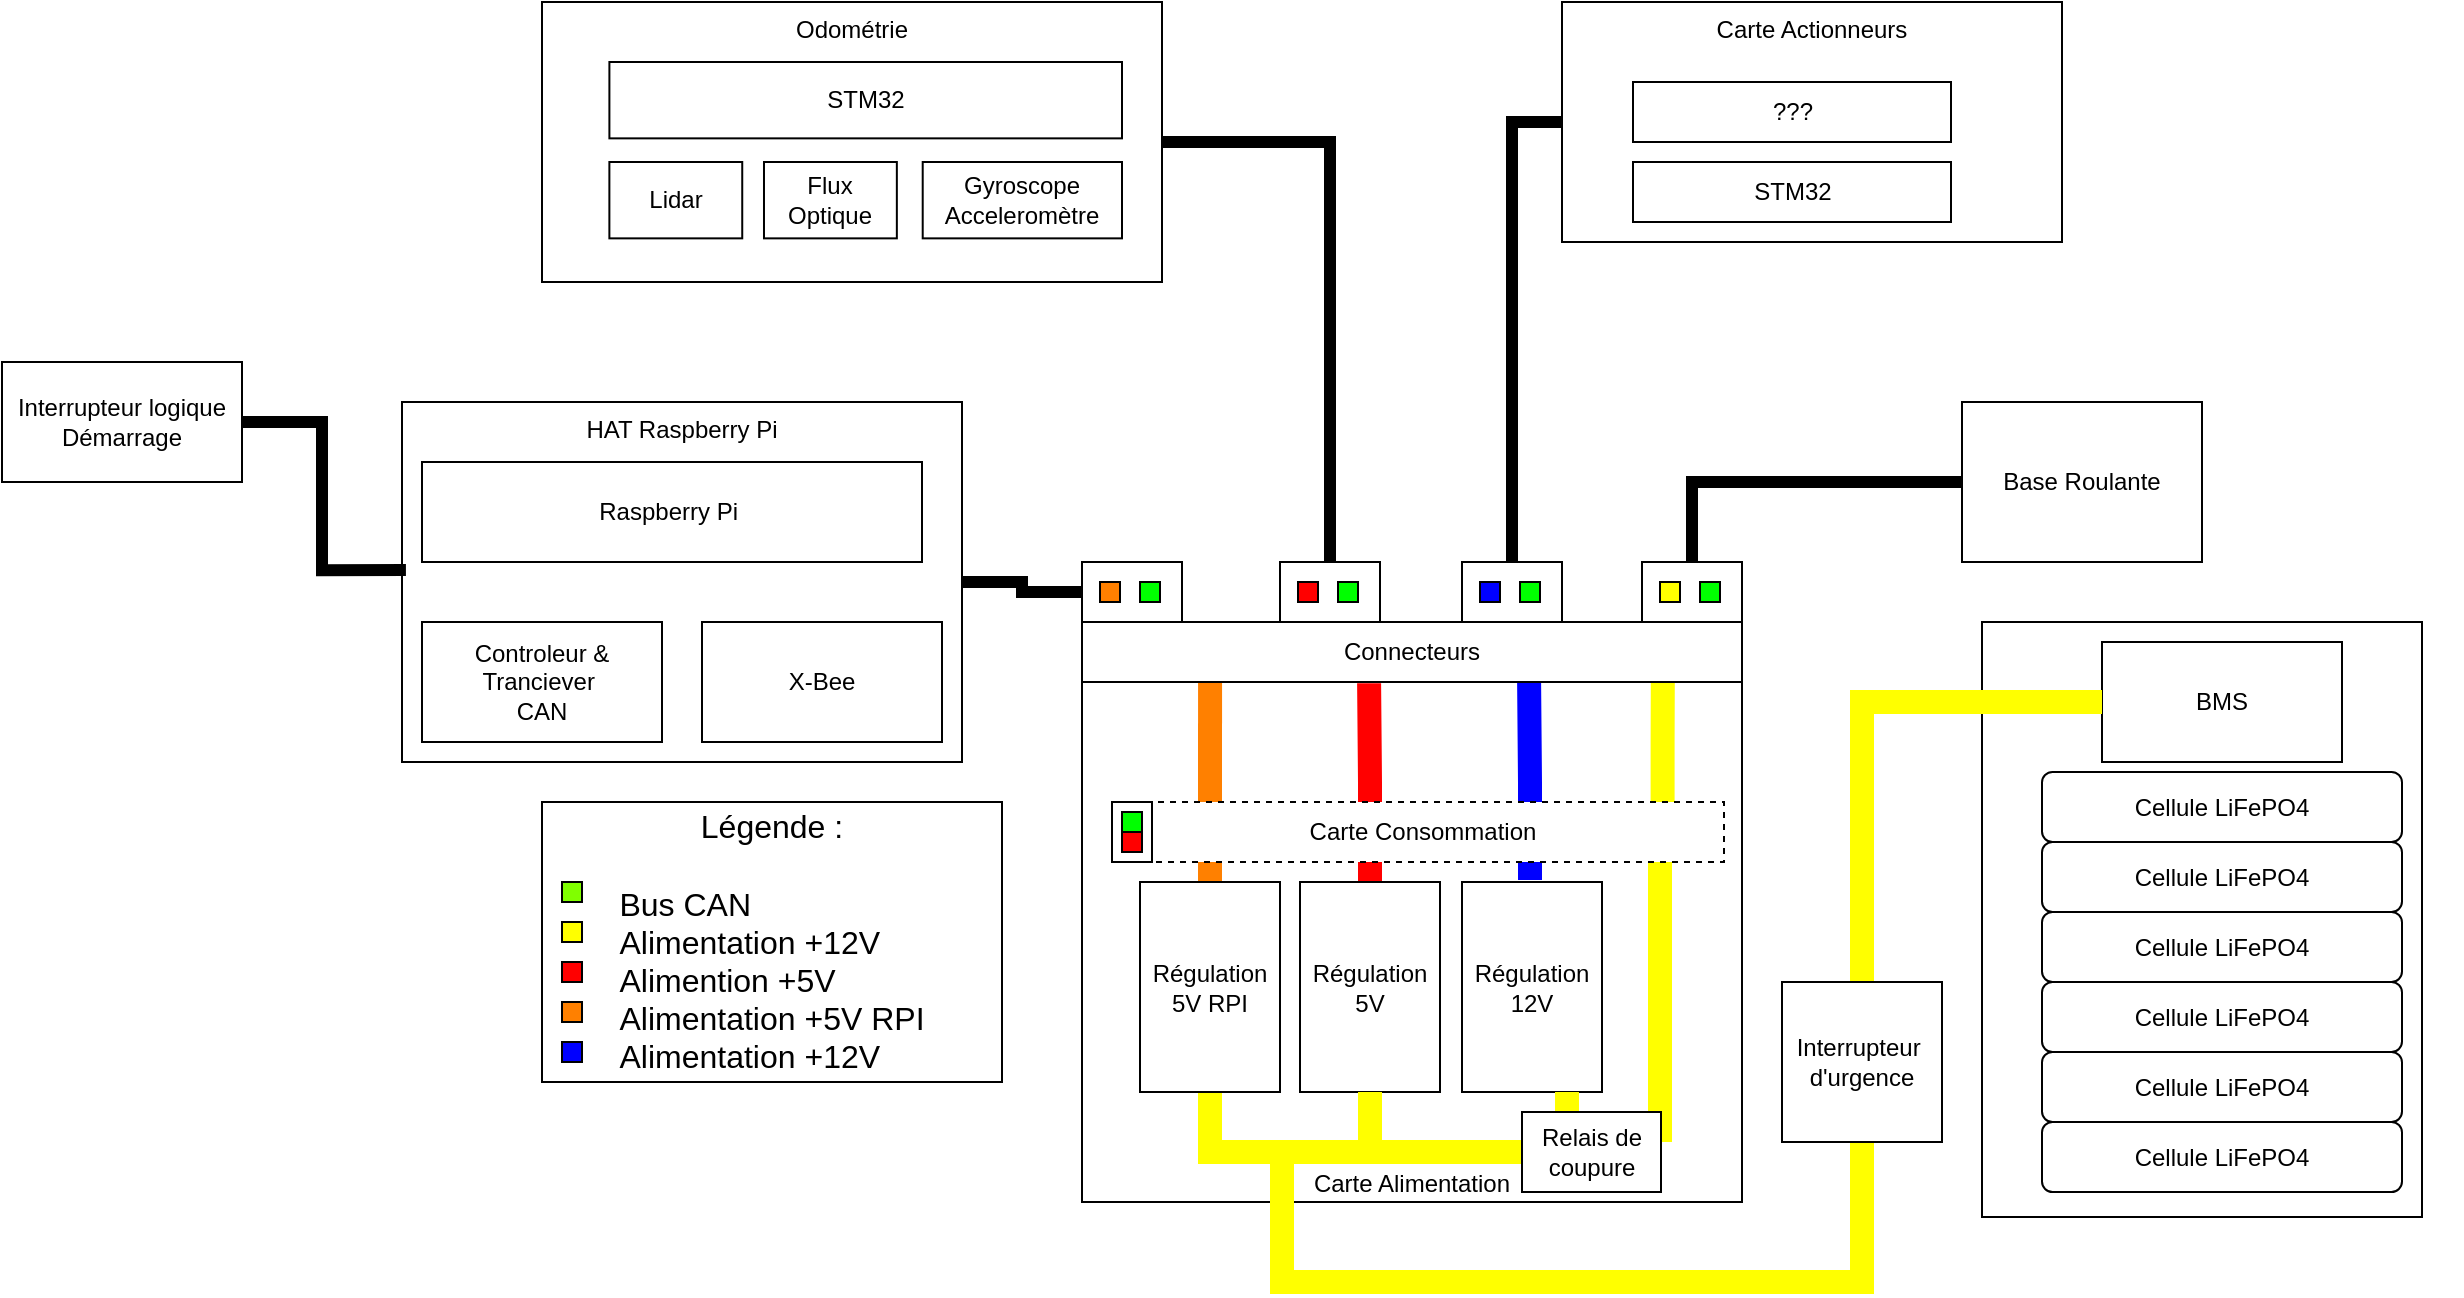 <mxfile version="16.1.2" type="device"><diagram id="JpveLo8PaYovJ9PGyjTf" name="Page-1"><mxGraphModel dx="2893" dy="1877" grid="1" gridSize="10" guides="1" tooltips="1" connect="1" arrows="1" fold="1" page="1" pageScale="1" pageWidth="827" pageHeight="1169" math="0" shadow="0"><root><mxCell id="0"/><mxCell id="1" parent="0"/><mxCell id="44TB2KRQQcfzeu8KFtdc-42" value="Carte Alimentation" style="rounded=0;whiteSpace=wrap;html=1;verticalAlign=bottom;" parent="1" vertex="1"><mxGeometry x="920" y="380" width="330" height="260" as="geometry"/></mxCell><mxCell id="-E3k1kJGh9sHyTYKa1nS-39" style="edgeStyle=orthogonalEdgeStyle;rounded=0;jumpSize=6;orthogonalLoop=1;jettySize=auto;html=1;exitX=1;exitY=0.5;exitDx=0;exitDy=0;endArrow=none;endFill=0;targetPerimeterSpacing=0;strokeColor=#000000;strokeWidth=6;entryX=0;entryY=0.5;entryDx=0;entryDy=0;" parent="1" source="44TB2KRQQcfzeu8KFtdc-1" target="-E3k1kJGh9sHyTYKa1nS-5" edge="1"><mxGeometry relative="1" as="geometry"><mxPoint x="890" y="280" as="targetPoint"/></mxGeometry></mxCell><mxCell id="7BKwCYo5F2u6xzoC-rP1-3" style="edgeStyle=orthogonalEdgeStyle;rounded=0;orthogonalLoop=1;jettySize=auto;html=1;entryX=0.435;entryY=1.021;entryDx=0;entryDy=0;entryPerimeter=0;fontColor=#000000;endArrow=none;endFill=0;strokeColor=#0000FF;strokeWidth=12;" parent="1" edge="1"><mxGeometry relative="1" as="geometry"><mxPoint x="1143.55" y="380" as="targetPoint"/><mxPoint x="1144" y="479" as="sourcePoint"/><Array as="points"><mxPoint x="1144" y="430"/></Array></mxGeometry></mxCell><mxCell id="-E3k1kJGh9sHyTYKa1nS-47" style="edgeStyle=orthogonalEdgeStyle;rounded=0;jumpSize=6;orthogonalLoop=1;jettySize=auto;html=1;exitX=0;exitY=0.5;exitDx=0;exitDy=0;entryX=0.5;entryY=0;entryDx=0;entryDy=0;endArrow=none;endFill=0;targetPerimeterSpacing=0;strokeColor=#000000;strokeWidth=6;" parent="1" source="44TB2KRQQcfzeu8KFtdc-5" target="-E3k1kJGh9sHyTYKa1nS-44" edge="1"><mxGeometry relative="1" as="geometry"/></mxCell><mxCell id="44TB2KRQQcfzeu8KFtdc-5" value="Base Roulante" style="rounded=0;whiteSpace=wrap;html=1;" parent="1" vertex="1"><mxGeometry x="1360" y="240" width="120" height="80" as="geometry"/></mxCell><mxCell id="44TB2KRQQcfzeu8KFtdc-20" value="" style="group" parent="1" vertex="1" connectable="0"><mxGeometry x="1360" y="350" width="250" height="297.5" as="geometry"/></mxCell><mxCell id="44TB2KRQQcfzeu8KFtdc-15" value="" style="rounded=0;whiteSpace=wrap;html=1;" parent="44TB2KRQQcfzeu8KFtdc-20" vertex="1"><mxGeometry x="10" width="220" height="297.5" as="geometry"/></mxCell><mxCell id="44TB2KRQQcfzeu8KFtdc-19" value="" style="group" parent="44TB2KRQQcfzeu8KFtdc-20" vertex="1" connectable="0"><mxGeometry x="40" y="75" width="200" height="222.5" as="geometry"/></mxCell><mxCell id="44TB2KRQQcfzeu8KFtdc-9" value="Cellule LiFePO4" style="rounded=1;whiteSpace=wrap;html=1;" parent="44TB2KRQQcfzeu8KFtdc-19" vertex="1"><mxGeometry y="140" width="180" height="35" as="geometry"/></mxCell><mxCell id="44TB2KRQQcfzeu8KFtdc-12" value="Cellule LiFePO4" style="rounded=1;whiteSpace=wrap;html=1;" parent="44TB2KRQQcfzeu8KFtdc-19" vertex="1"><mxGeometry y="105" width="180" height="35" as="geometry"/></mxCell><mxCell id="44TB2KRQQcfzeu8KFtdc-11" value="Cellule LiFePO4" style="rounded=1;whiteSpace=wrap;html=1;" parent="44TB2KRQQcfzeu8KFtdc-19" vertex="1"><mxGeometry y="70" width="180" height="35" as="geometry"/></mxCell><mxCell id="44TB2KRQQcfzeu8KFtdc-8" value="Cellule LiFePO4" style="rounded=1;whiteSpace=wrap;html=1;" parent="44TB2KRQQcfzeu8KFtdc-19" vertex="1"><mxGeometry y="175" width="180" height="35" as="geometry"/></mxCell><mxCell id="44TB2KRQQcfzeu8KFtdc-10" value="Cellule LiFePO4" style="rounded=1;whiteSpace=wrap;html=1;" parent="44TB2KRQQcfzeu8KFtdc-19" vertex="1"><mxGeometry y="35" width="180" height="35" as="geometry"/></mxCell><mxCell id="44TB2KRQQcfzeu8KFtdc-2" value="Cellule LiFePO4" style="rounded=1;whiteSpace=wrap;html=1;" parent="44TB2KRQQcfzeu8KFtdc-19" vertex="1"><mxGeometry width="180" height="35" as="geometry"/></mxCell><mxCell id="44TB2KRQQcfzeu8KFtdc-3" value="BMS" style="rounded=0;whiteSpace=wrap;html=1;" parent="44TB2KRQQcfzeu8KFtdc-20" vertex="1"><mxGeometry x="70" y="10" width="120" height="60" as="geometry"/></mxCell><mxCell id="44TB2KRQQcfzeu8KFtdc-40" style="edgeStyle=orthogonalEdgeStyle;rounded=0;orthogonalLoop=1;jettySize=auto;html=1;exitX=0.5;exitY=0;exitDx=0;exitDy=0;entryX=0.435;entryY=1.021;entryDx=0;entryDy=0;entryPerimeter=0;fontColor=#000000;endArrow=none;endFill=0;strokeColor=#FF0000;strokeWidth=12;" parent="1" source="44TB2KRQQcfzeu8KFtdc-25" target="-E3k1kJGh9sHyTYKa1nS-4" edge="1"><mxGeometry relative="1" as="geometry"><mxPoint x="1063.92" y="451.76" as="targetPoint"/></mxGeometry></mxCell><mxCell id="44TB2KRQQcfzeu8KFtdc-25" value="Régulation 5V" style="whiteSpace=wrap;html=1;rounded=0;" parent="1" vertex="1"><mxGeometry x="1029" y="480" width="70" height="105" as="geometry"/></mxCell><mxCell id="44TB2KRQQcfzeu8KFtdc-39" style="edgeStyle=orthogonalEdgeStyle;rounded=0;orthogonalLoop=1;jettySize=auto;html=1;exitX=0.5;exitY=0;exitDx=0;exitDy=0;fontColor=#000000;endArrow=none;endFill=0;strokeColor=#FF8000;strokeWidth=12;entryX=0.194;entryY=0.982;entryDx=0;entryDy=0;entryPerimeter=0;" parent="1" source="44TB2KRQQcfzeu8KFtdc-26" target="-E3k1kJGh9sHyTYKa1nS-4" edge="1"><mxGeometry relative="1" as="geometry"><mxPoint x="984" y="410" as="targetPoint"/><Array as="points"/></mxGeometry></mxCell><mxCell id="sxm1cGQrSlPdfJ-QPMVX-14" style="edgeStyle=orthogonalEdgeStyle;rounded=0;orthogonalLoop=1;jettySize=auto;html=1;exitX=0.5;exitY=1;exitDx=0;exitDy=0;entryX=0;entryY=0.5;entryDx=0;entryDy=0;endArrow=none;endFill=0;strokeColor=#FFFF00;strokeWidth=12;" edge="1" parent="1" source="44TB2KRQQcfzeu8KFtdc-26" target="sxm1cGQrSlPdfJ-QPMVX-2"><mxGeometry relative="1" as="geometry"/></mxCell><mxCell id="44TB2KRQQcfzeu8KFtdc-26" value="Régulation 5V RPI" style="whiteSpace=wrap;html=1;rounded=0;" parent="1" vertex="1"><mxGeometry x="949" y="480" width="70" height="105" as="geometry"/></mxCell><mxCell id="44TB2KRQQcfzeu8KFtdc-38" style="edgeStyle=orthogonalEdgeStyle;rounded=0;orthogonalLoop=1;jettySize=auto;html=1;fontColor=#000000;endArrow=none;endFill=0;strokeColor=#FFFF00;strokeWidth=12;" parent="1" edge="1"><mxGeometry relative="1" as="geometry"><mxPoint x="1209" y="610" as="targetPoint"/><mxPoint x="1209" y="520" as="sourcePoint"/></mxGeometry></mxCell><mxCell id="44TB2KRQQcfzeu8KFtdc-41" style="edgeStyle=orthogonalEdgeStyle;rounded=0;orthogonalLoop=1;jettySize=auto;html=1;fontColor=#000000;endArrow=none;endFill=0;strokeColor=#FFFF00;strokeWidth=12;" parent="1" edge="1"><mxGeometry relative="1" as="geometry"><mxPoint x="1209" y="451" as="targetPoint"/><Array as="points"><mxPoint x="1209" y="490"/></Array><mxPoint x="1209" y="530" as="sourcePoint"/></mxGeometry></mxCell><mxCell id="44TB2KRQQcfzeu8KFtdc-46" value="" style="group" parent="1" vertex="1" connectable="0"><mxGeometry x="650" y="40" width="310" height="140" as="geometry"/></mxCell><mxCell id="44TB2KRQQcfzeu8KFtdc-43" value="Odométrie" style="whiteSpace=wrap;html=1;rounded=0;verticalAlign=top;" parent="44TB2KRQQcfzeu8KFtdc-46" vertex="1"><mxGeometry width="310" height="140" as="geometry"/></mxCell><mxCell id="44TB2KRQQcfzeu8KFtdc-45" value="STM32" style="whiteSpace=wrap;html=1;" parent="44TB2KRQQcfzeu8KFtdc-46" vertex="1"><mxGeometry x="33.7" y="30" width="256.3" height="38.18" as="geometry"/></mxCell><mxCell id="44TB2KRQQcfzeu8KFtdc-7" value="Lidar" style="whiteSpace=wrap;html=1;" parent="44TB2KRQQcfzeu8KFtdc-46" vertex="1"><mxGeometry x="33.69" y="80" width="66.429" height="38.18" as="geometry"/></mxCell><mxCell id="sxm1cGQrSlPdfJ-QPMVX-22" value="Flux&lt;br&gt;Optique" style="whiteSpace=wrap;html=1;" vertex="1" parent="44TB2KRQQcfzeu8KFtdc-46"><mxGeometry x="110.996" y="80" width="66.429" height="38.18" as="geometry"/></mxCell><mxCell id="sxm1cGQrSlPdfJ-QPMVX-23" value="Gyroscope&lt;br&gt;Acceleromètre" style="whiteSpace=wrap;html=1;" vertex="1" parent="44TB2KRQQcfzeu8KFtdc-46"><mxGeometry x="190.356" y="80" width="99.643" height="38.18" as="geometry"/></mxCell><mxCell id="44TB2KRQQcfzeu8KFtdc-59" style="edgeStyle=orthogonalEdgeStyle;rounded=0;orthogonalLoop=1;jettySize=auto;html=1;exitX=0;exitY=0.5;exitDx=0;exitDy=0;fontColor=#000000;endArrow=none;endFill=0;strokeColor=#FFFF00;strokeWidth=12;" parent="1" source="44TB2KRQQcfzeu8KFtdc-3" edge="1" target="sxm1cGQrSlPdfJ-QPMVX-1"><mxGeometry relative="1" as="geometry"><mxPoint x="1210" y="540" as="targetPoint"/><Array as="points"><mxPoint x="1310" y="390"/></Array></mxGeometry></mxCell><mxCell id="44TB2KRQQcfzeu8KFtdc-63" value="" style="group" parent="1" vertex="1" connectable="0"><mxGeometry x="1150" y="40" width="250" height="120" as="geometry"/></mxCell><mxCell id="44TB2KRQQcfzeu8KFtdc-60" value="Carte Actionneurs" style="rounded=0;whiteSpace=wrap;html=1;verticalAlign=top;" parent="44TB2KRQQcfzeu8KFtdc-63" vertex="1"><mxGeometry x="10" width="250" height="120" as="geometry"/></mxCell><mxCell id="44TB2KRQQcfzeu8KFtdc-61" value="STM32" style="whiteSpace=wrap;html=1;rounded=0;verticalAlign=middle;labelBackgroundColor=default;" parent="44TB2KRQQcfzeu8KFtdc-63" vertex="1"><mxGeometry x="45.5" y="80" width="159" height="30" as="geometry"/></mxCell><mxCell id="44TB2KRQQcfzeu8KFtdc-62" value="???" style="whiteSpace=wrap;html=1;rounded=0;verticalAlign=middle;labelBackgroundColor=default;" parent="44TB2KRQQcfzeu8KFtdc-63" vertex="1"><mxGeometry x="45.5" y="40" width="159" height="30" as="geometry"/></mxCell><mxCell id="-E3k1kJGh9sHyTYKa1nS-3" style="edgeStyle=orthogonalEdgeStyle;rounded=0;orthogonalLoop=1;jettySize=auto;html=1;exitX=0.898;exitY=0.044;exitDx=0;exitDy=0;fontColor=#000000;endArrow=none;endFill=0;strokeColor=#FFFF00;strokeWidth=12;entryX=0.88;entryY=1.003;entryDx=0;entryDy=0;entryPerimeter=0;exitPerimeter=0;" parent="1" source="44TB2KRQQcfzeu8KFtdc-4" target="-E3k1kJGh9sHyTYKa1nS-4" edge="1"><mxGeometry relative="1" as="geometry"><mxPoint x="1210.0" y="420" as="sourcePoint"/><mxPoint x="1210" y="390" as="targetPoint"/></mxGeometry></mxCell><mxCell id="-E3k1kJGh9sHyTYKa1nS-4" value="Connecteurs" style="whiteSpace=wrap;html=1;" parent="1" vertex="1"><mxGeometry x="920" y="350" width="330" height="30" as="geometry"/></mxCell><mxCell id="-E3k1kJGh9sHyTYKa1nS-9" value="" style="group;fillColor=none;" parent="1" vertex="1" connectable="0"><mxGeometry x="920" y="320" width="50" height="30" as="geometry"/></mxCell><mxCell id="-E3k1kJGh9sHyTYKa1nS-5" value="" style="rounded=0;whiteSpace=wrap;html=1;" parent="-E3k1kJGh9sHyTYKa1nS-9" vertex="1"><mxGeometry width="50" height="30" as="geometry"/></mxCell><mxCell id="-E3k1kJGh9sHyTYKa1nS-7" value="" style="rounded=0;whiteSpace=wrap;html=1;fillColor=#00FF00;" parent="-E3k1kJGh9sHyTYKa1nS-9" vertex="1"><mxGeometry x="29" y="10" width="10" height="10" as="geometry"/></mxCell><mxCell id="-E3k1kJGh9sHyTYKa1nS-8" value="" style="rounded=0;whiteSpace=wrap;html=1;fillColor=#FF8000;" parent="-E3k1kJGh9sHyTYKa1nS-9" vertex="1"><mxGeometry x="9" y="10" width="10" height="10" as="geometry"/></mxCell><mxCell id="-E3k1kJGh9sHyTYKa1nS-10" value="" style="group;fillColor=none;" parent="1" vertex="1" connectable="0"><mxGeometry x="1019" y="320" width="50" height="30" as="geometry"/></mxCell><mxCell id="-E3k1kJGh9sHyTYKa1nS-11" value="" style="rounded=0;whiteSpace=wrap;html=1;" parent="-E3k1kJGh9sHyTYKa1nS-10" vertex="1"><mxGeometry width="50" height="30" as="geometry"/></mxCell><mxCell id="-E3k1kJGh9sHyTYKa1nS-12" value="" style="rounded=0;whiteSpace=wrap;html=1;fillColor=#00FF00;" parent="-E3k1kJGh9sHyTYKa1nS-10" vertex="1"><mxGeometry x="29" y="10" width="10" height="10" as="geometry"/></mxCell><mxCell id="-E3k1kJGh9sHyTYKa1nS-13" value="" style="rounded=0;whiteSpace=wrap;html=1;fillColor=#FF0000;" parent="-E3k1kJGh9sHyTYKa1nS-10" vertex="1"><mxGeometry x="9" y="10" width="10" height="10" as="geometry"/></mxCell><mxCell id="-E3k1kJGh9sHyTYKa1nS-40" style="edgeStyle=orthogonalEdgeStyle;rounded=0;jumpSize=6;orthogonalLoop=1;jettySize=auto;html=1;exitX=1;exitY=0.5;exitDx=0;exitDy=0;entryX=0.5;entryY=0;entryDx=0;entryDy=0;endArrow=none;endFill=0;targetPerimeterSpacing=0;strokeColor=#000000;strokeWidth=6;" parent="1" source="44TB2KRQQcfzeu8KFtdc-43" target="-E3k1kJGh9sHyTYKa1nS-11" edge="1"><mxGeometry relative="1" as="geometry"/></mxCell><mxCell id="-E3k1kJGh9sHyTYKa1nS-43" value="" style="group;fillColor=none;" parent="1" vertex="1" connectable="0"><mxGeometry x="1200" y="320" width="50" height="30" as="geometry"/></mxCell><mxCell id="-E3k1kJGh9sHyTYKa1nS-44" value="" style="rounded=0;whiteSpace=wrap;html=1;" parent="-E3k1kJGh9sHyTYKa1nS-43" vertex="1"><mxGeometry width="50" height="30" as="geometry"/></mxCell><mxCell id="-E3k1kJGh9sHyTYKa1nS-45" value="" style="rounded=0;whiteSpace=wrap;html=1;fillColor=#00FF00;" parent="-E3k1kJGh9sHyTYKa1nS-43" vertex="1"><mxGeometry x="29" y="10" width="10" height="10" as="geometry"/></mxCell><mxCell id="-E3k1kJGh9sHyTYKa1nS-46" value="" style="rounded=0;whiteSpace=wrap;html=1;fillColor=#FFFF00;" parent="-E3k1kJGh9sHyTYKa1nS-43" vertex="1"><mxGeometry x="9" y="10" width="10" height="10" as="geometry"/></mxCell><mxCell id="-E3k1kJGh9sHyTYKa1nS-48" style="edgeStyle=orthogonalEdgeStyle;rounded=0;jumpSize=6;orthogonalLoop=1;jettySize=auto;html=1;exitX=0;exitY=0.5;exitDx=0;exitDy=0;endArrow=none;endFill=0;targetPerimeterSpacing=0;strokeColor=#000000;strokeWidth=6;entryX=0.5;entryY=0;entryDx=0;entryDy=0;" parent="1" source="44TB2KRQQcfzeu8KFtdc-60" target="7BKwCYo5F2u6xzoC-rP1-7" edge="1"><mxGeometry relative="1" as="geometry"><mxPoint x="1134" y="290" as="targetPoint"/></mxGeometry></mxCell><mxCell id="-E3k1kJGh9sHyTYKa1nS-54" value="" style="group;fontColor=#000000;" parent="1" vertex="1" connectable="0"><mxGeometry x="650" y="440" width="230" height="130" as="geometry"/></mxCell><mxCell id="-E3k1kJGh9sHyTYKa1nS-49" value="&lt;font style=&quot;font-size: 16px&quot;&gt;Légende :&lt;br style=&quot;font-size: 16px&quot;&gt;&lt;br style=&quot;font-size: 16px&quot;&gt;&lt;/font&gt;&lt;div style=&quot;text-align: left ; font-size: 16px&quot;&gt;&lt;span style=&quot;font-size: 16px&quot;&gt;&lt;font style=&quot;font-size: 16px&quot;&gt;Bus CAN&lt;/font&gt;&lt;/span&gt;&lt;/div&gt;&lt;font style=&quot;font-size: 16px&quot;&gt;&lt;div style=&quot;text-align: left ; font-size: 16px&quot;&gt;&lt;span style=&quot;font-size: 16px&quot;&gt;Alimentation +12V&lt;/span&gt;&lt;/div&gt;&lt;div style=&quot;text-align: left ; font-size: 16px&quot;&gt;&lt;span style=&quot;font-size: 16px&quot;&gt;Alimention +5V&lt;/span&gt;&lt;/div&gt;&lt;div style=&quot;text-align: left ; font-size: 16px&quot;&gt;Alimentation +5V RPI&lt;/div&gt;&lt;div style=&quot;text-align: left ; font-size: 16px&quot;&gt;Alimentation +12V&lt;/div&gt;&lt;/font&gt;" style="rounded=0;whiteSpace=wrap;html=1;fontSize=16;" parent="-E3k1kJGh9sHyTYKa1nS-54" vertex="1"><mxGeometry width="230" height="140" as="geometry"/></mxCell><mxCell id="-E3k1kJGh9sHyTYKa1nS-50" value="" style="rounded=0;whiteSpace=wrap;html=1;fillColor=#80FF00;" parent="-E3k1kJGh9sHyTYKa1nS-54" vertex="1"><mxGeometry x="10" y="40" width="10" height="10" as="geometry"/></mxCell><mxCell id="-E3k1kJGh9sHyTYKa1nS-51" value="" style="rounded=0;whiteSpace=wrap;html=1;fillColor=#FFFF00;" parent="-E3k1kJGh9sHyTYKa1nS-54" vertex="1"><mxGeometry x="10" y="60" width="10" height="10" as="geometry"/></mxCell><mxCell id="-E3k1kJGh9sHyTYKa1nS-52" value="" style="rounded=0;whiteSpace=wrap;html=1;fillColor=#FF8000;" parent="-E3k1kJGh9sHyTYKa1nS-54" vertex="1"><mxGeometry x="10" y="100" width="10" height="10" as="geometry"/></mxCell><mxCell id="-E3k1kJGh9sHyTYKa1nS-53" value="" style="rounded=0;whiteSpace=wrap;html=1;fillColor=#FF0000;" parent="-E3k1kJGh9sHyTYKa1nS-54" vertex="1"><mxGeometry x="10" y="80" width="10" height="10" as="geometry"/></mxCell><mxCell id="7BKwCYo5F2u6xzoC-rP1-5" value="" style="rounded=0;whiteSpace=wrap;html=1;fillColor=#0000FF;" parent="-E3k1kJGh9sHyTYKa1nS-54" vertex="1"><mxGeometry x="10" y="120" width="10" height="10" as="geometry"/></mxCell><mxCell id="44TB2KRQQcfzeu8KFtdc-4" value="Carte Consommation" style="rounded=0;whiteSpace=wrap;html=1;dashed=1;" parent="1" vertex="1"><mxGeometry x="940" y="440" width="301" height="30" as="geometry"/></mxCell><mxCell id="-E3k1kJGh9sHyTYKa1nS-63" value="" style="group" parent="1" vertex="1" connectable="0"><mxGeometry x="935" y="440" width="20" height="30" as="geometry"/></mxCell><mxCell id="-E3k1kJGh9sHyTYKa1nS-58" value="" style="rounded=0;whiteSpace=wrap;html=1;rotation=-90;" parent="-E3k1kJGh9sHyTYKa1nS-63" vertex="1"><mxGeometry x="-5" y="5" width="30" height="20" as="geometry"/></mxCell><mxCell id="-E3k1kJGh9sHyTYKa1nS-59" value="" style="rounded=0;whiteSpace=wrap;html=1;fillColor=#00FF00;rotation=-90;" parent="-E3k1kJGh9sHyTYKa1nS-63" vertex="1"><mxGeometry x="5" y="5" width="10" height="10" as="geometry"/></mxCell><mxCell id="-E3k1kJGh9sHyTYKa1nS-60" value="" style="rounded=0;whiteSpace=wrap;html=1;fillColor=#FF0000;rotation=-90;" parent="-E3k1kJGh9sHyTYKa1nS-63" vertex="1"><mxGeometry x="5" y="15" width="10" height="10" as="geometry"/></mxCell><mxCell id="7BKwCYo5F2u6xzoC-rP1-2" value="Régulation 12V" style="whiteSpace=wrap;html=1;rounded=0;" parent="1" vertex="1"><mxGeometry x="1110" y="480" width="70" height="105" as="geometry"/></mxCell><mxCell id="7BKwCYo5F2u6xzoC-rP1-6" value="" style="group;fillColor=none;" parent="1" vertex="1" connectable="0"><mxGeometry x="1110" y="320" width="50" height="30" as="geometry"/></mxCell><mxCell id="7BKwCYo5F2u6xzoC-rP1-7" value="" style="rounded=0;whiteSpace=wrap;html=1;" parent="7BKwCYo5F2u6xzoC-rP1-6" vertex="1"><mxGeometry width="50" height="30" as="geometry"/></mxCell><mxCell id="7BKwCYo5F2u6xzoC-rP1-8" value="" style="rounded=0;whiteSpace=wrap;html=1;fillColor=#00FF00;" parent="7BKwCYo5F2u6xzoC-rP1-6" vertex="1"><mxGeometry x="29" y="10" width="10" height="10" as="geometry"/></mxCell><mxCell id="7BKwCYo5F2u6xzoC-rP1-9" value="" style="rounded=0;whiteSpace=wrap;html=1;fillColor=#0000FF;" parent="7BKwCYo5F2u6xzoC-rP1-6" vertex="1"><mxGeometry x="9" y="10" width="10" height="10" as="geometry"/></mxCell><mxCell id="u4MHSRJe8l4s6vNli1uG-5" value="" style="group" parent="1" vertex="1" connectable="0"><mxGeometry x="580" y="240" width="280" height="180" as="geometry"/></mxCell><mxCell id="44TB2KRQQcfzeu8KFtdc-1" value="HAT Raspberry Pi" style="rounded=0;whiteSpace=wrap;html=1;verticalAlign=top;" parent="u4MHSRJe8l4s6vNli1uG-5" vertex="1"><mxGeometry width="280" height="180" as="geometry"/></mxCell><mxCell id="u4MHSRJe8l4s6vNli1uG-1" value="Raspberry Pi&amp;nbsp;" style="rounded=0;whiteSpace=wrap;html=1;" parent="u4MHSRJe8l4s6vNli1uG-5" vertex="1"><mxGeometry x="10" y="30" width="250" height="50" as="geometry"/></mxCell><mxCell id="u4MHSRJe8l4s6vNli1uG-2" value="Controleur &amp;amp; Tranciever&amp;nbsp;&lt;br&gt;CAN" style="rounded=0;whiteSpace=wrap;html=1;" parent="u4MHSRJe8l4s6vNli1uG-5" vertex="1"><mxGeometry x="10" y="110" width="120" height="60" as="geometry"/></mxCell><mxCell id="u4MHSRJe8l4s6vNli1uG-3" value="X-Bee" style="rounded=0;whiteSpace=wrap;html=1;" parent="u4MHSRJe8l4s6vNli1uG-5" vertex="1"><mxGeometry x="150" y="110" width="120" height="60" as="geometry"/></mxCell><mxCell id="sxm1cGQrSlPdfJ-QPMVX-17" style="edgeStyle=orthogonalEdgeStyle;rounded=0;orthogonalLoop=1;jettySize=auto;html=1;exitX=0.5;exitY=1;exitDx=0;exitDy=0;endArrow=none;endFill=0;strokeColor=#FFFF00;strokeWidth=12;" edge="1" parent="1" source="sxm1cGQrSlPdfJ-QPMVX-1"><mxGeometry relative="1" as="geometry"><mxPoint x="1020" y="620" as="targetPoint"/><Array as="points"><mxPoint x="1310" y="680"/><mxPoint x="1020" y="680"/><mxPoint x="1020" y="620"/></Array></mxGeometry></mxCell><mxCell id="sxm1cGQrSlPdfJ-QPMVX-1" value="Interrupteur&amp;nbsp;&lt;br&gt;d'urgence" style="whiteSpace=wrap;html=1;aspect=fixed;" vertex="1" parent="1"><mxGeometry x="1270" y="530" width="80" height="80" as="geometry"/></mxCell><mxCell id="sxm1cGQrSlPdfJ-QPMVX-13" style="edgeStyle=orthogonalEdgeStyle;rounded=0;orthogonalLoop=1;jettySize=auto;html=1;exitX=0;exitY=0.5;exitDx=0;exitDy=0;entryX=0.5;entryY=1;entryDx=0;entryDy=0;endArrow=none;endFill=0;strokeWidth=12;strokeColor=#FFFF00;" edge="1" parent="1" source="sxm1cGQrSlPdfJ-QPMVX-2" target="44TB2KRQQcfzeu8KFtdc-25"><mxGeometry relative="1" as="geometry"/></mxCell><mxCell id="sxm1cGQrSlPdfJ-QPMVX-16" style="edgeStyle=orthogonalEdgeStyle;rounded=0;orthogonalLoop=1;jettySize=auto;html=1;exitX=0.25;exitY=0;exitDx=0;exitDy=0;entryX=0.75;entryY=1;entryDx=0;entryDy=0;endArrow=none;endFill=0;strokeColor=#FFFF00;strokeWidth=12;" edge="1" parent="1" source="sxm1cGQrSlPdfJ-QPMVX-2" target="7BKwCYo5F2u6xzoC-rP1-2"><mxGeometry relative="1" as="geometry"/></mxCell><mxCell id="sxm1cGQrSlPdfJ-QPMVX-2" value="Relais de coupure" style="rounded=0;whiteSpace=wrap;html=1;" vertex="1" parent="1"><mxGeometry x="1140" y="595" width="69.5" height="40" as="geometry"/></mxCell><mxCell id="sxm1cGQrSlPdfJ-QPMVX-21" style="edgeStyle=orthogonalEdgeStyle;shape=connector;rounded=0;jumpSize=6;orthogonalLoop=1;jettySize=auto;html=1;exitX=1;exitY=0.5;exitDx=0;exitDy=0;entryX=0.007;entryY=0.467;entryDx=0;entryDy=0;entryPerimeter=0;labelBackgroundColor=default;fontFamily=Helvetica;fontSize=11;fontColor=default;endArrow=none;endFill=0;targetPerimeterSpacing=0;strokeColor=#000000;strokeWidth=6;" edge="1" parent="1" source="sxm1cGQrSlPdfJ-QPMVX-18" target="44TB2KRQQcfzeu8KFtdc-1"><mxGeometry relative="1" as="geometry"/></mxCell><mxCell id="sxm1cGQrSlPdfJ-QPMVX-18" value="Interrupteur logique&lt;br&gt;Démarrage" style="rounded=0;whiteSpace=wrap;html=1;" vertex="1" parent="1"><mxGeometry x="380" y="220" width="120" height="60" as="geometry"/></mxCell></root></mxGraphModel></diagram></mxfile>
